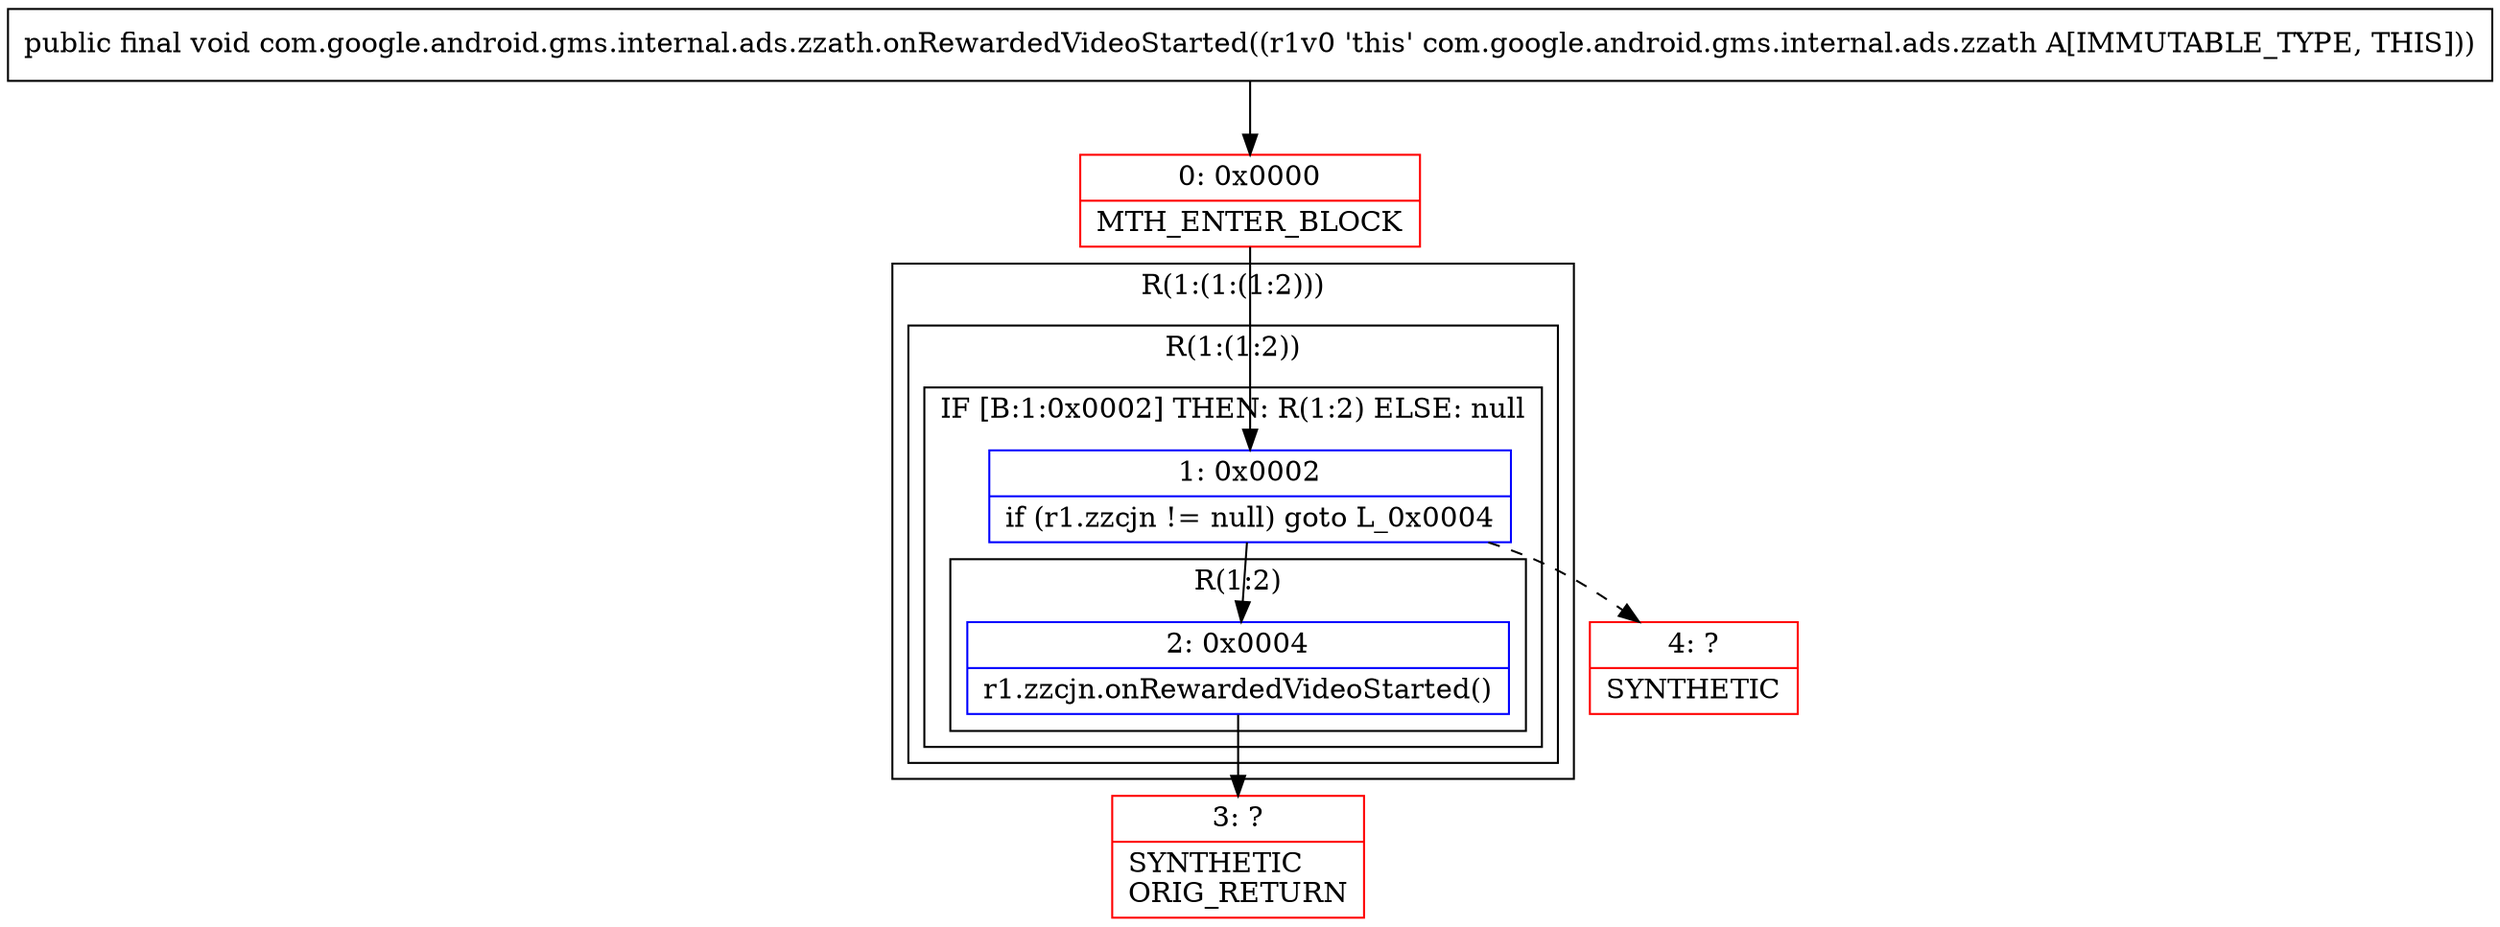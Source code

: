 digraph "CFG forcom.google.android.gms.internal.ads.zzath.onRewardedVideoStarted()V" {
subgraph cluster_Region_1860445005 {
label = "R(1:(1:(1:2)))";
node [shape=record,color=blue];
subgraph cluster_Region_657504862 {
label = "R(1:(1:2))";
node [shape=record,color=blue];
subgraph cluster_IfRegion_253080259 {
label = "IF [B:1:0x0002] THEN: R(1:2) ELSE: null";
node [shape=record,color=blue];
Node_1 [shape=record,label="{1\:\ 0x0002|if (r1.zzcjn != null) goto L_0x0004\l}"];
subgraph cluster_Region_965914662 {
label = "R(1:2)";
node [shape=record,color=blue];
Node_2 [shape=record,label="{2\:\ 0x0004|r1.zzcjn.onRewardedVideoStarted()\l}"];
}
}
}
}
Node_0 [shape=record,color=red,label="{0\:\ 0x0000|MTH_ENTER_BLOCK\l}"];
Node_3 [shape=record,color=red,label="{3\:\ ?|SYNTHETIC\lORIG_RETURN\l}"];
Node_4 [shape=record,color=red,label="{4\:\ ?|SYNTHETIC\l}"];
MethodNode[shape=record,label="{public final void com.google.android.gms.internal.ads.zzath.onRewardedVideoStarted((r1v0 'this' com.google.android.gms.internal.ads.zzath A[IMMUTABLE_TYPE, THIS])) }"];
MethodNode -> Node_0;
Node_1 -> Node_2;
Node_1 -> Node_4[style=dashed];
Node_2 -> Node_3;
Node_0 -> Node_1;
}

